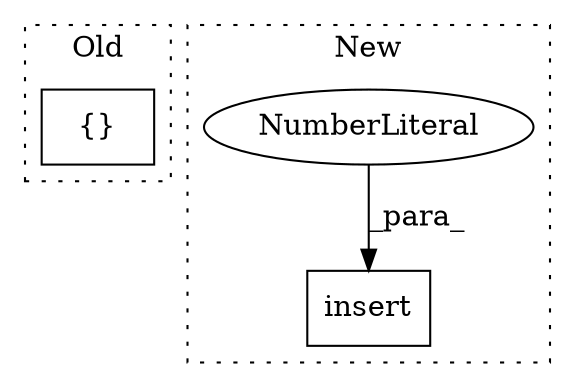 digraph G {
subgraph cluster0 {
1 [label="{}" a="4" s="4123,4162" l="1,1" shape="box"];
label = "Old";
style="dotted";
}
subgraph cluster1 {
2 [label="insert" a="32" s="4026,4048" l="7,1" shape="box"];
3 [label="NumberLiteral" a="34" s="4033" l="1" shape="ellipse"];
label = "New";
style="dotted";
}
3 -> 2 [label="_para_"];
}